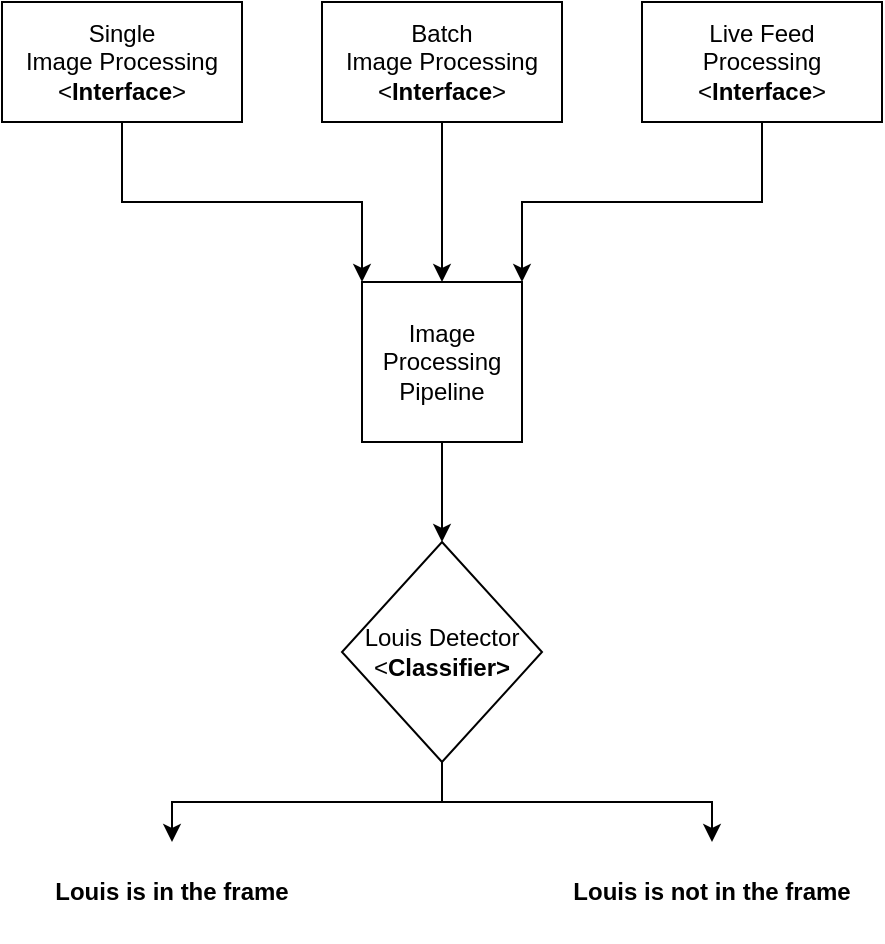 <mxfile version="14.1.8" type="device"><diagram id="C5RBs43oDa-KdzZeNtuy" name="Page-1"><mxGraphModel dx="1106" dy="772" grid="1" gridSize="10" guides="1" tooltips="1" connect="1" arrows="1" fold="1" page="1" pageScale="1" pageWidth="827" pageHeight="1169" math="0" shadow="0"><root><mxCell id="WIyWlLk6GJQsqaUBKTNV-0"/><mxCell id="WIyWlLk6GJQsqaUBKTNV-1" parent="WIyWlLk6GJQsqaUBKTNV-0"/><mxCell id="TVHTGUAH_h-HSyXXWZ9m-4" style="edgeStyle=orthogonalEdgeStyle;rounded=0;orthogonalLoop=1;jettySize=auto;html=1;exitX=0.5;exitY=1;exitDx=0;exitDy=0;entryX=0;entryY=0;entryDx=0;entryDy=0;" edge="1" parent="WIyWlLk6GJQsqaUBKTNV-1" source="TVHTGUAH_h-HSyXXWZ9m-0" target="TVHTGUAH_h-HSyXXWZ9m-3"><mxGeometry relative="1" as="geometry"/></mxCell><mxCell id="TVHTGUAH_h-HSyXXWZ9m-0" value="Single &lt;br&gt;Image Processing&lt;br&gt;&amp;lt;&lt;b&gt;Interface&lt;/b&gt;&amp;gt;" style="rounded=0;whiteSpace=wrap;html=1;" vertex="1" parent="WIyWlLk6GJQsqaUBKTNV-1"><mxGeometry x="200" y="220" width="120" height="60" as="geometry"/></mxCell><mxCell id="TVHTGUAH_h-HSyXXWZ9m-5" style="edgeStyle=orthogonalEdgeStyle;rounded=0;orthogonalLoop=1;jettySize=auto;html=1;exitX=0.5;exitY=1;exitDx=0;exitDy=0;entryX=0.5;entryY=0;entryDx=0;entryDy=0;" edge="1" parent="WIyWlLk6GJQsqaUBKTNV-1" source="TVHTGUAH_h-HSyXXWZ9m-1" target="TVHTGUAH_h-HSyXXWZ9m-3"><mxGeometry relative="1" as="geometry"/></mxCell><mxCell id="TVHTGUAH_h-HSyXXWZ9m-1" value="Batch &lt;br&gt;Image Processing&lt;br&gt;&amp;lt;&lt;b&gt;Interface&lt;/b&gt;&amp;gt;" style="rounded=0;whiteSpace=wrap;html=1;" vertex="1" parent="WIyWlLk6GJQsqaUBKTNV-1"><mxGeometry x="360" y="220" width="120" height="60" as="geometry"/></mxCell><mxCell id="TVHTGUAH_h-HSyXXWZ9m-6" style="edgeStyle=orthogonalEdgeStyle;rounded=0;orthogonalLoop=1;jettySize=auto;html=1;exitX=0.5;exitY=1;exitDx=0;exitDy=0;entryX=1;entryY=0;entryDx=0;entryDy=0;" edge="1" parent="WIyWlLk6GJQsqaUBKTNV-1" source="TVHTGUAH_h-HSyXXWZ9m-2" target="TVHTGUAH_h-HSyXXWZ9m-3"><mxGeometry relative="1" as="geometry"/></mxCell><mxCell id="TVHTGUAH_h-HSyXXWZ9m-2" value="Live Feed &lt;br&gt;Processing&lt;br&gt;&amp;lt;&lt;b&gt;Interface&lt;/b&gt;&amp;gt;" style="rounded=0;whiteSpace=wrap;html=1;" vertex="1" parent="WIyWlLk6GJQsqaUBKTNV-1"><mxGeometry x="520" y="220" width="120" height="60" as="geometry"/></mxCell><mxCell id="TVHTGUAH_h-HSyXXWZ9m-8" style="edgeStyle=orthogonalEdgeStyle;rounded=0;orthogonalLoop=1;jettySize=auto;html=1;exitX=0.5;exitY=1;exitDx=0;exitDy=0;entryX=0.5;entryY=0;entryDx=0;entryDy=0;" edge="1" parent="WIyWlLk6GJQsqaUBKTNV-1" source="TVHTGUAH_h-HSyXXWZ9m-3" target="TVHTGUAH_h-HSyXXWZ9m-7"><mxGeometry relative="1" as="geometry"/></mxCell><mxCell id="TVHTGUAH_h-HSyXXWZ9m-3" value="Image Processing Pipeline" style="whiteSpace=wrap;html=1;aspect=fixed;" vertex="1" parent="WIyWlLk6GJQsqaUBKTNV-1"><mxGeometry x="380" y="360" width="80" height="80" as="geometry"/></mxCell><mxCell id="TVHTGUAH_h-HSyXXWZ9m-12" style="edgeStyle=orthogonalEdgeStyle;rounded=0;orthogonalLoop=1;jettySize=auto;html=1;exitX=0.5;exitY=1;exitDx=0;exitDy=0;entryX=0.5;entryY=0;entryDx=0;entryDy=0;" edge="1" parent="WIyWlLk6GJQsqaUBKTNV-1" source="TVHTGUAH_h-HSyXXWZ9m-7" target="TVHTGUAH_h-HSyXXWZ9m-10"><mxGeometry relative="1" as="geometry"/></mxCell><mxCell id="TVHTGUAH_h-HSyXXWZ9m-13" style="edgeStyle=orthogonalEdgeStyle;rounded=0;orthogonalLoop=1;jettySize=auto;html=1;exitX=0.5;exitY=1;exitDx=0;exitDy=0;" edge="1" parent="WIyWlLk6GJQsqaUBKTNV-1" source="TVHTGUAH_h-HSyXXWZ9m-7" target="TVHTGUAH_h-HSyXXWZ9m-11"><mxGeometry relative="1" as="geometry"/></mxCell><mxCell id="TVHTGUAH_h-HSyXXWZ9m-7" value="Louis Detector&lt;br&gt;&amp;lt;&lt;b&gt;Classifier&amp;gt;&lt;/b&gt;" style="rhombus;whiteSpace=wrap;html=1;" vertex="1" parent="WIyWlLk6GJQsqaUBKTNV-1"><mxGeometry x="370" y="490" width="100" height="110" as="geometry"/></mxCell><mxCell id="TVHTGUAH_h-HSyXXWZ9m-10" value="&lt;b&gt;Louis is in the frame&lt;/b&gt;" style="text;html=1;strokeColor=none;fillColor=none;align=center;verticalAlign=middle;whiteSpace=wrap;rounded=0;" vertex="1" parent="WIyWlLk6GJQsqaUBKTNV-1"><mxGeometry x="200" y="640" width="170" height="50" as="geometry"/></mxCell><mxCell id="TVHTGUAH_h-HSyXXWZ9m-11" value="&lt;b&gt;Louis is not in the frame&lt;/b&gt;" style="text;html=1;strokeColor=none;fillColor=none;align=center;verticalAlign=middle;whiteSpace=wrap;rounded=0;" vertex="1" parent="WIyWlLk6GJQsqaUBKTNV-1"><mxGeometry x="470" y="640" width="170" height="50" as="geometry"/></mxCell></root></mxGraphModel></diagram></mxfile>